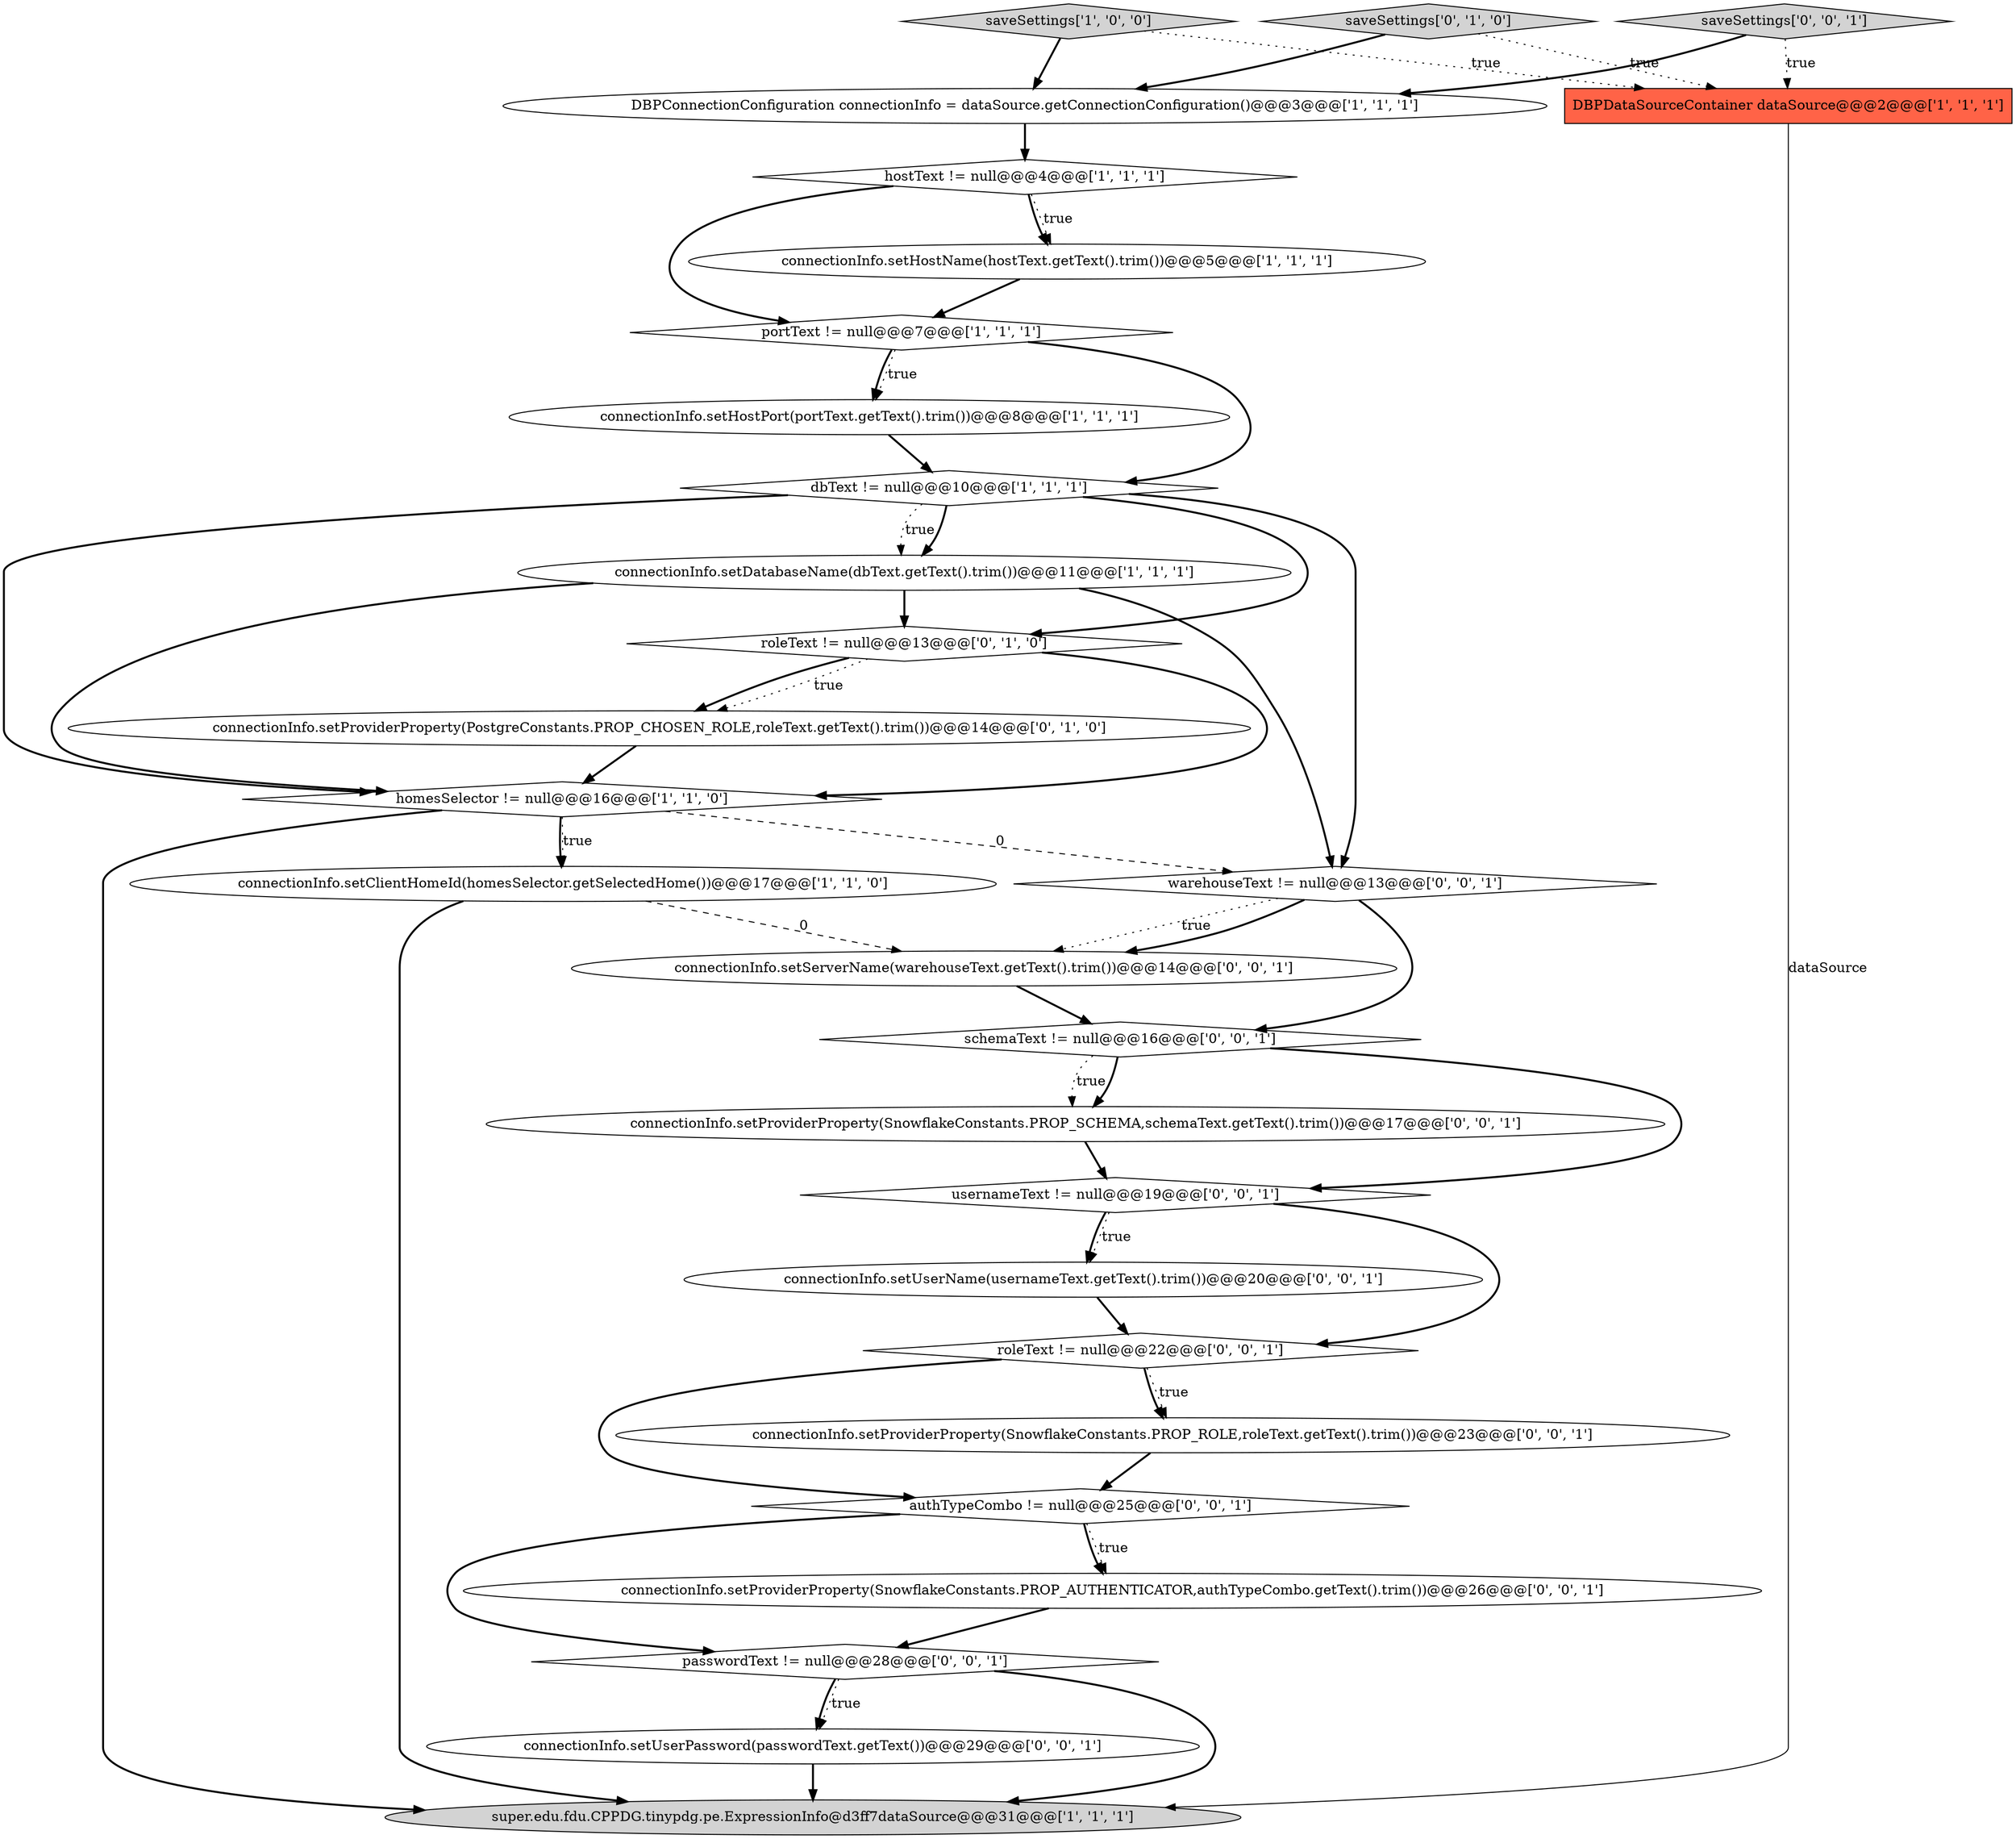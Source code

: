 digraph {
12 [style = filled, label = "connectionInfo.setProviderProperty(PostgreConstants.PROP_CHOSEN_ROLE,roleText.getText().trim())@@@14@@@['0', '1', '0']", fillcolor = white, shape = ellipse image = "AAA1AAABBB2BBB"];
26 [style = filled, label = "connectionInfo.setUserPassword(passwordText.getText())@@@29@@@['0', '0', '1']", fillcolor = white, shape = ellipse image = "AAA0AAABBB3BBB"];
22 [style = filled, label = "authTypeCombo != null@@@25@@@['0', '0', '1']", fillcolor = white, shape = diamond image = "AAA0AAABBB3BBB"];
4 [style = filled, label = "homesSelector != null@@@16@@@['1', '1', '0']", fillcolor = white, shape = diamond image = "AAA0AAABBB1BBB"];
15 [style = filled, label = "connectionInfo.setProviderProperty(SnowflakeConstants.PROP_ROLE,roleText.getText().trim())@@@23@@@['0', '0', '1']", fillcolor = white, shape = ellipse image = "AAA0AAABBB3BBB"];
10 [style = filled, label = "connectionInfo.setDatabaseName(dbText.getText().trim())@@@11@@@['1', '1', '1']", fillcolor = white, shape = ellipse image = "AAA0AAABBB1BBB"];
6 [style = filled, label = "DBPConnectionConfiguration connectionInfo = dataSource.getConnectionConfiguration()@@@3@@@['1', '1', '1']", fillcolor = white, shape = ellipse image = "AAA0AAABBB1BBB"];
3 [style = filled, label = "connectionInfo.setHostPort(portText.getText().trim())@@@8@@@['1', '1', '1']", fillcolor = white, shape = ellipse image = "AAA0AAABBB1BBB"];
19 [style = filled, label = "connectionInfo.setUserName(usernameText.getText().trim())@@@20@@@['0', '0', '1']", fillcolor = white, shape = ellipse image = "AAA0AAABBB3BBB"];
2 [style = filled, label = "hostText != null@@@4@@@['1', '1', '1']", fillcolor = white, shape = diamond image = "AAA0AAABBB1BBB"];
13 [style = filled, label = "roleText != null@@@13@@@['0', '1', '0']", fillcolor = white, shape = diamond image = "AAA1AAABBB2BBB"];
9 [style = filled, label = "saveSettings['1', '0', '0']", fillcolor = lightgray, shape = diamond image = "AAA0AAABBB1BBB"];
23 [style = filled, label = "roleText != null@@@22@@@['0', '0', '1']", fillcolor = white, shape = diamond image = "AAA0AAABBB3BBB"];
1 [style = filled, label = "portText != null@@@7@@@['1', '1', '1']", fillcolor = white, shape = diamond image = "AAA0AAABBB1BBB"];
0 [style = filled, label = "DBPDataSourceContainer dataSource@@@2@@@['1', '1', '1']", fillcolor = tomato, shape = box image = "AAA0AAABBB1BBB"];
14 [style = filled, label = "saveSettings['0', '1', '0']", fillcolor = lightgray, shape = diamond image = "AAA0AAABBB2BBB"];
7 [style = filled, label = "connectionInfo.setHostName(hostText.getText().trim())@@@5@@@['1', '1', '1']", fillcolor = white, shape = ellipse image = "AAA0AAABBB1BBB"];
21 [style = filled, label = "connectionInfo.setProviderProperty(SnowflakeConstants.PROP_SCHEMA,schemaText.getText().trim())@@@17@@@['0', '0', '1']", fillcolor = white, shape = ellipse image = "AAA0AAABBB3BBB"];
27 [style = filled, label = "saveSettings['0', '0', '1']", fillcolor = lightgray, shape = diamond image = "AAA0AAABBB3BBB"];
11 [style = filled, label = "super.edu.fdu.CPPDG.tinypdg.pe.ExpressionInfo@d3ff7dataSource@@@31@@@['1', '1', '1']", fillcolor = lightgray, shape = ellipse image = "AAA0AAABBB1BBB"];
5 [style = filled, label = "connectionInfo.setClientHomeId(homesSelector.getSelectedHome())@@@17@@@['1', '1', '0']", fillcolor = white, shape = ellipse image = "AAA0AAABBB1BBB"];
8 [style = filled, label = "dbText != null@@@10@@@['1', '1', '1']", fillcolor = white, shape = diamond image = "AAA0AAABBB1BBB"];
16 [style = filled, label = "passwordText != null@@@28@@@['0', '0', '1']", fillcolor = white, shape = diamond image = "AAA0AAABBB3BBB"];
18 [style = filled, label = "usernameText != null@@@19@@@['0', '0', '1']", fillcolor = white, shape = diamond image = "AAA0AAABBB3BBB"];
20 [style = filled, label = "warehouseText != null@@@13@@@['0', '0', '1']", fillcolor = white, shape = diamond image = "AAA0AAABBB3BBB"];
17 [style = filled, label = "connectionInfo.setServerName(warehouseText.getText().trim())@@@14@@@['0', '0', '1']", fillcolor = white, shape = ellipse image = "AAA0AAABBB3BBB"];
24 [style = filled, label = "connectionInfo.setProviderProperty(SnowflakeConstants.PROP_AUTHENTICATOR,authTypeCombo.getText().trim())@@@26@@@['0', '0', '1']", fillcolor = white, shape = ellipse image = "AAA0AAABBB3BBB"];
25 [style = filled, label = "schemaText != null@@@16@@@['0', '0', '1']", fillcolor = white, shape = diamond image = "AAA0AAABBB3BBB"];
8->10 [style = dotted, label="true"];
23->22 [style = bold, label=""];
14->0 [style = dotted, label="true"];
23->15 [style = bold, label=""];
13->4 [style = bold, label=""];
8->4 [style = bold, label=""];
16->26 [style = bold, label=""];
9->0 [style = dotted, label="true"];
2->7 [style = bold, label=""];
22->24 [style = bold, label=""];
4->11 [style = bold, label=""];
4->5 [style = bold, label=""];
12->4 [style = bold, label=""];
1->8 [style = bold, label=""];
22->16 [style = bold, label=""];
25->21 [style = dotted, label="true"];
20->17 [style = dotted, label="true"];
23->15 [style = dotted, label="true"];
15->22 [style = bold, label=""];
19->23 [style = bold, label=""];
25->18 [style = bold, label=""];
6->2 [style = bold, label=""];
0->11 [style = solid, label="dataSource"];
9->6 [style = bold, label=""];
20->25 [style = bold, label=""];
25->21 [style = bold, label=""];
13->12 [style = bold, label=""];
1->3 [style = bold, label=""];
1->3 [style = dotted, label="true"];
22->24 [style = dotted, label="true"];
10->13 [style = bold, label=""];
5->11 [style = bold, label=""];
10->4 [style = bold, label=""];
21->18 [style = bold, label=""];
18->19 [style = bold, label=""];
24->16 [style = bold, label=""];
26->11 [style = bold, label=""];
2->1 [style = bold, label=""];
3->8 [style = bold, label=""];
8->13 [style = bold, label=""];
18->19 [style = dotted, label="true"];
14->6 [style = bold, label=""];
4->5 [style = dotted, label="true"];
20->17 [style = bold, label=""];
27->0 [style = dotted, label="true"];
27->6 [style = bold, label=""];
4->20 [style = dashed, label="0"];
7->1 [style = bold, label=""];
16->26 [style = dotted, label="true"];
13->12 [style = dotted, label="true"];
16->11 [style = bold, label=""];
5->17 [style = dashed, label="0"];
8->20 [style = bold, label=""];
8->10 [style = bold, label=""];
2->7 [style = dotted, label="true"];
17->25 [style = bold, label=""];
18->23 [style = bold, label=""];
10->20 [style = bold, label=""];
}
